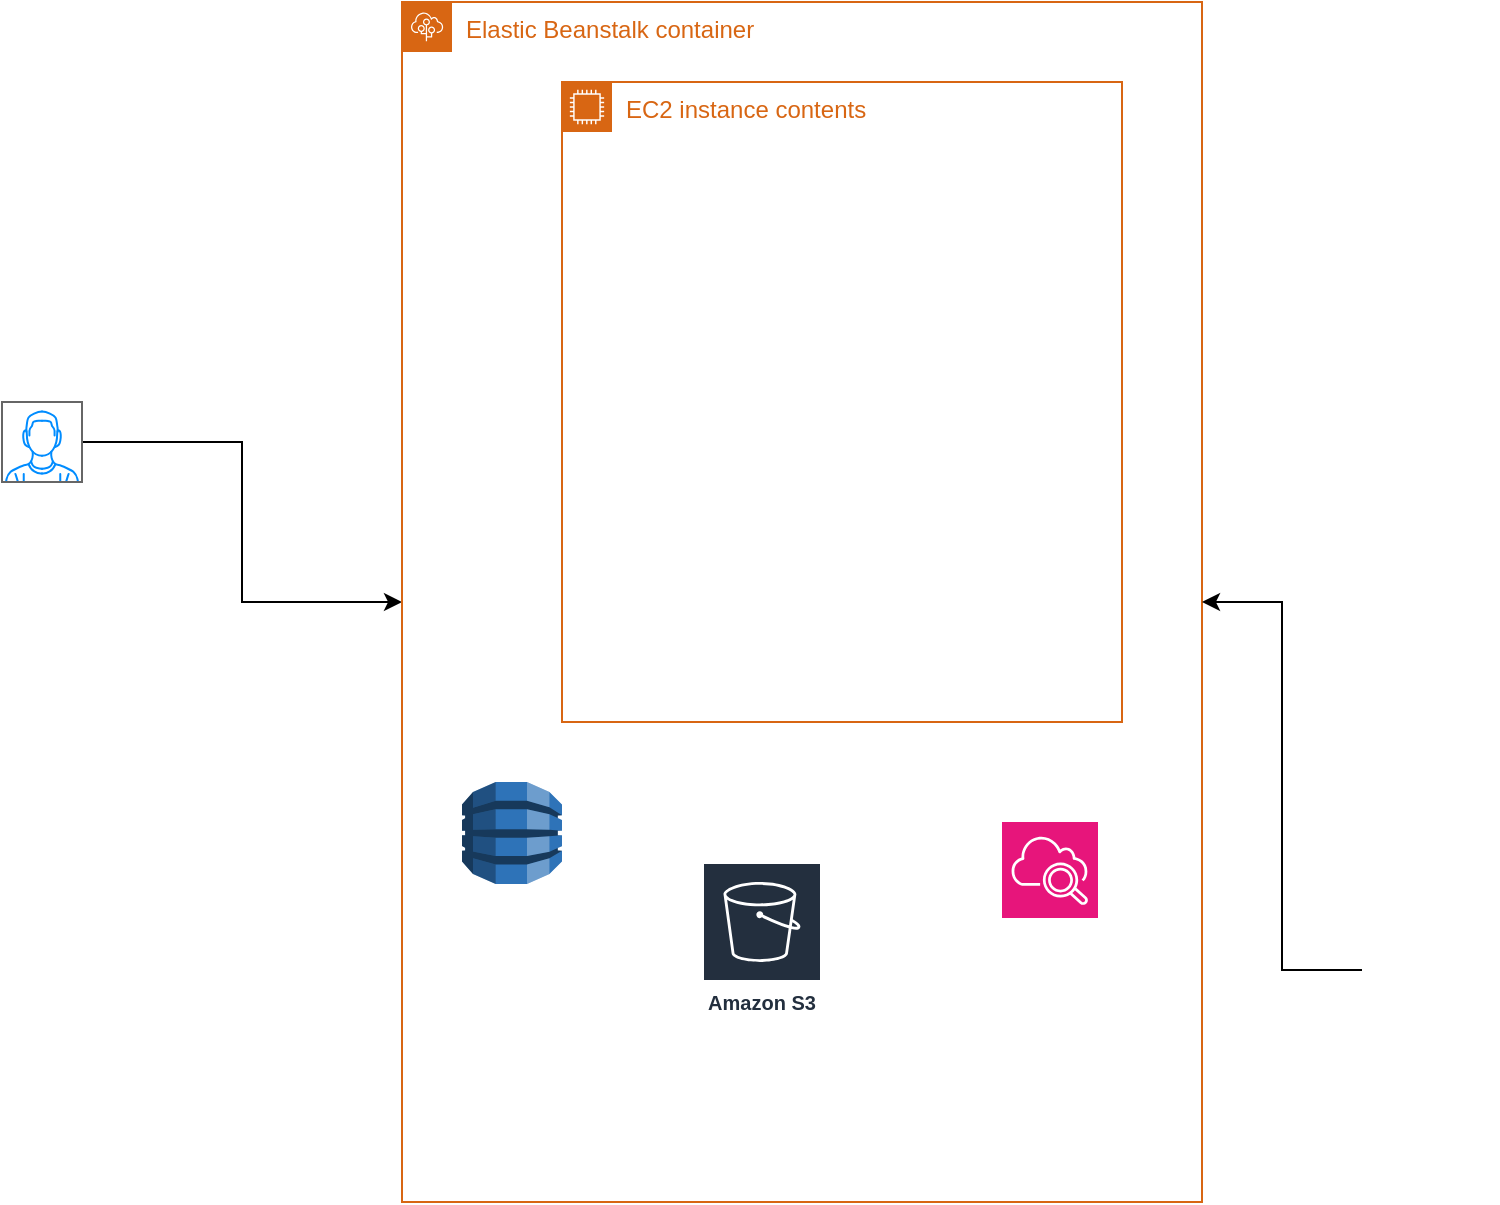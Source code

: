 <mxfile version="26.0.14">
  <diagram name="Page-1" id="uZtqrrCrWuQ8rfqDWUCd">
    <mxGraphModel dx="1434" dy="744" grid="1" gridSize="10" guides="1" tooltips="1" connect="1" arrows="1" fold="1" page="1" pageScale="1" pageWidth="850" pageHeight="1100" math="0" shadow="0">
      <root>
        <mxCell id="0" />
        <mxCell id="1" parent="0" />
        <mxCell id="ttbENMjMnLiPcykmNsck-9" style="edgeStyle=orthogonalEdgeStyle;rounded=0;orthogonalLoop=1;jettySize=auto;html=1;" edge="1" parent="1" source="ttbENMjMnLiPcykmNsck-1" target="ttbENMjMnLiPcykmNsck-2">
          <mxGeometry relative="1" as="geometry" />
        </mxCell>
        <mxCell id="ttbENMjMnLiPcykmNsck-1" value="" style="verticalLabelPosition=bottom;shadow=0;dashed=0;align=center;html=1;verticalAlign=top;strokeWidth=1;shape=mxgraph.mockup.containers.userMale;strokeColor=#666666;strokeColor2=#008cff;" vertex="1" parent="1">
          <mxGeometry x="40" y="280" width="40" height="40" as="geometry" />
        </mxCell>
        <mxCell id="ttbENMjMnLiPcykmNsck-2" value="Elastic Beanstalk container" style="points=[[0,0],[0.25,0],[0.5,0],[0.75,0],[1,0],[1,0.25],[1,0.5],[1,0.75],[1,1],[0.75,1],[0.5,1],[0.25,1],[0,1],[0,0.75],[0,0.5],[0,0.25]];outlineConnect=0;gradientColor=none;html=1;whiteSpace=wrap;fontSize=12;fontStyle=0;container=1;pointerEvents=0;collapsible=0;recursiveResize=0;shape=mxgraph.aws4.group;grIcon=mxgraph.aws4.group_elastic_beanstalk;strokeColor=#D86613;fillColor=none;verticalAlign=top;align=left;spacingLeft=30;fontColor=#D86613;dashed=0;" vertex="1" parent="1">
          <mxGeometry x="240" y="80" width="400" height="600" as="geometry" />
        </mxCell>
        <mxCell id="ttbENMjMnLiPcykmNsck-5" value="" style="outlineConnect=0;dashed=0;verticalLabelPosition=bottom;verticalAlign=top;align=center;html=1;shape=mxgraph.aws3.dynamo_db;fillColor=#2E73B8;gradientColor=none;" vertex="1" parent="ttbENMjMnLiPcykmNsck-2">
          <mxGeometry x="30" y="390" width="50" height="51" as="geometry" />
        </mxCell>
        <mxCell id="ttbENMjMnLiPcykmNsck-6" value="" style="sketch=0;points=[[0,0,0],[0.25,0,0],[0.5,0,0],[0.75,0,0],[1,0,0],[0,1,0],[0.25,1,0],[0.5,1,0],[0.75,1,0],[1,1,0],[0,0.25,0],[0,0.5,0],[0,0.75,0],[1,0.25,0],[1,0.5,0],[1,0.75,0]];points=[[0,0,0],[0.25,0,0],[0.5,0,0],[0.75,0,0],[1,0,0],[0,1,0],[0.25,1,0],[0.5,1,0],[0.75,1,0],[1,1,0],[0,0.25,0],[0,0.5,0],[0,0.75,0],[1,0.25,0],[1,0.5,0],[1,0.75,0]];outlineConnect=0;fontColor=#232F3E;fillColor=#E7157B;strokeColor=#ffffff;dashed=0;verticalLabelPosition=bottom;verticalAlign=top;align=center;html=1;fontSize=12;fontStyle=0;aspect=fixed;shape=mxgraph.aws4.resourceIcon;resIcon=mxgraph.aws4.cloudwatch_2;" vertex="1" parent="ttbENMjMnLiPcykmNsck-2">
          <mxGeometry x="300" y="410" width="48" height="48" as="geometry" />
        </mxCell>
        <mxCell id="ttbENMjMnLiPcykmNsck-3" value="Amazon S3" style="sketch=0;outlineConnect=0;fontColor=#232F3E;gradientColor=none;strokeColor=#ffffff;fillColor=#232F3E;dashed=0;verticalLabelPosition=middle;verticalAlign=bottom;align=center;html=1;whiteSpace=wrap;fontSize=10;fontStyle=1;spacing=3;shape=mxgraph.aws4.productIcon;prIcon=mxgraph.aws4.s3;" vertex="1" parent="ttbENMjMnLiPcykmNsck-2">
          <mxGeometry x="150" y="430" width="60" height="80" as="geometry" />
        </mxCell>
        <mxCell id="ttbENMjMnLiPcykmNsck-11" value="EC2 instance contents" style="points=[[0,0],[0.25,0],[0.5,0],[0.75,0],[1,0],[1,0.25],[1,0.5],[1,0.75],[1,1],[0.75,1],[0.5,1],[0.25,1],[0,1],[0,0.75],[0,0.5],[0,0.25]];outlineConnect=0;gradientColor=none;html=1;whiteSpace=wrap;fontSize=12;fontStyle=0;container=1;pointerEvents=0;collapsible=0;recursiveResize=0;shape=mxgraph.aws4.group;grIcon=mxgraph.aws4.group_ec2_instance_contents;strokeColor=#D86613;fillColor=none;verticalAlign=top;align=left;spacingLeft=30;fontColor=#D86613;dashed=0;" vertex="1" parent="ttbENMjMnLiPcykmNsck-2">
          <mxGeometry x="80" y="40" width="280" height="320" as="geometry" />
        </mxCell>
        <mxCell id="ttbENMjMnLiPcykmNsck-10" style="edgeStyle=orthogonalEdgeStyle;rounded=0;orthogonalLoop=1;jettySize=auto;html=1;" edge="1" parent="1" source="ttbENMjMnLiPcykmNsck-8" target="ttbENMjMnLiPcykmNsck-2">
          <mxGeometry relative="1" as="geometry" />
        </mxCell>
        <mxCell id="ttbENMjMnLiPcykmNsck-8" value="" style="shape=image;html=1;verticalAlign=top;verticalLabelPosition=bottom;labelBackgroundColor=#ffffff;imageAspect=0;aspect=fixed;image=https://cdn4.iconfinder.com/data/icons/ionicons/512/icon-social-github-128.png" vertex="1" parent="1">
          <mxGeometry x="720" y="530" width="68" height="68" as="geometry" />
        </mxCell>
      </root>
    </mxGraphModel>
  </diagram>
</mxfile>
